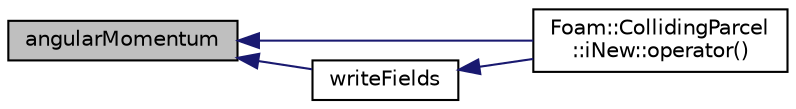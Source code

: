 digraph "angularMomentum"
{
  bgcolor="transparent";
  edge [fontname="Helvetica",fontsize="10",labelfontname="Helvetica",labelfontsize="10"];
  node [fontname="Helvetica",fontsize="10",shape=record];
  rankdir="LR";
  Node1 [label="angularMomentum",height=0.2,width=0.4,color="black", fillcolor="grey75", style="filled", fontcolor="black"];
  Node1 -> Node2 [dir="back",color="midnightblue",fontsize="10",style="solid",fontname="Helvetica"];
  Node2 [label="Foam::CollidingParcel\l::iNew::operator()",height=0.2,width=0.4,color="black",URL="$a01088.html#aa7f3c69eb18f299931df1e2d6dc1bf28"];
  Node1 -> Node3 [dir="back",color="midnightblue",fontsize="10",style="solid",fontname="Helvetica"];
  Node3 [label="writeFields",height=0.2,width=0.4,color="black",URL="$a00310.html#a906eddb9c2a5710c531a5a57276cc18e",tooltip="Write. "];
  Node3 -> Node2 [dir="back",color="midnightblue",fontsize="10",style="solid",fontname="Helvetica"];
}
